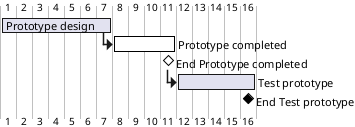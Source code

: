 {
  "sha1": "md9u0q7u2zjh2il2o5pr2zg9wqv3cm6",
  "insertion": {
    "when": "2024-06-03T18:59:35.095Z",
    "url": "https://forum.plantuml.net/16473/putting-plantuml-gantt-chart-deliverable-milestone-diamond?show=16473#q16473",
    "user": "plantuml@gmail.com"
  }
}
@startgantt
[Prototype design] lasts 1 weeks
then [Prototype completed]  lasts 4 days
[End Prototype completed] happens at [Prototype completed]'s end
then [Test prototype] lasts 5 days
[End Test prototype] happens at [Test prototype]'s end

[Prototype completed] is deleted
[End Prototype completed] is deleted
@endgantt
